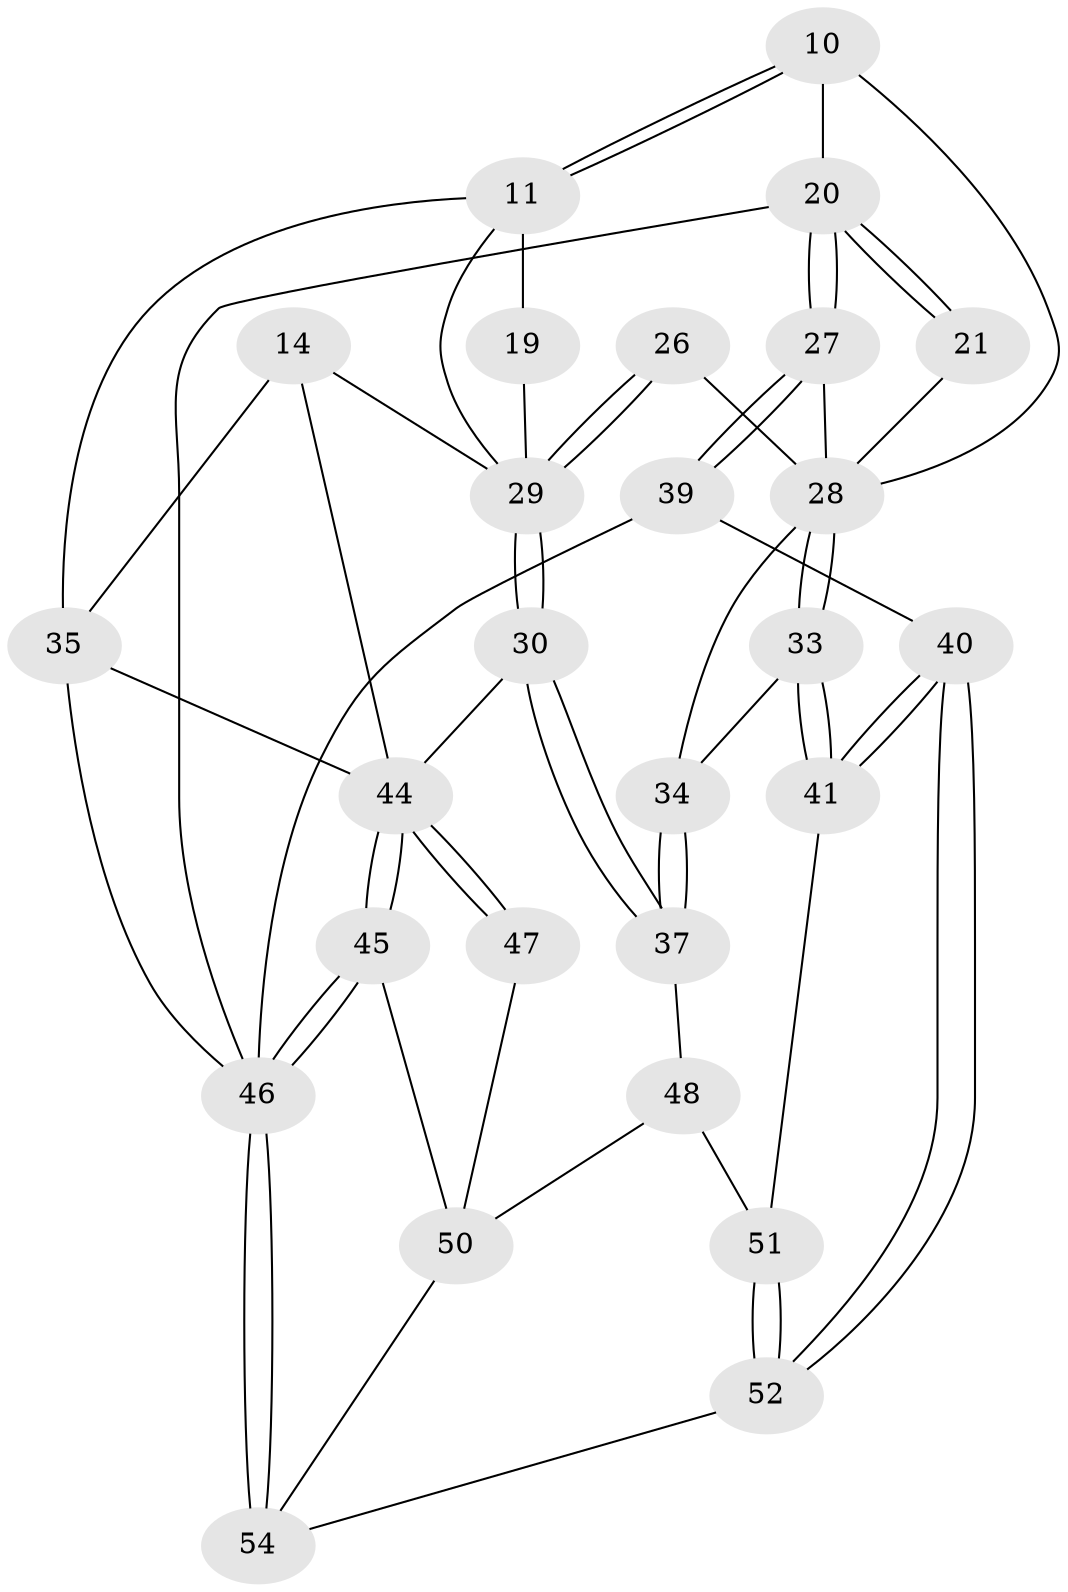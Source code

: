 // original degree distribution, {3: 0.037037037037037035, 4: 0.24074074074074073, 5: 0.5185185185185185, 6: 0.2037037037037037}
// Generated by graph-tools (version 1.1) at 2025/00/03/09/25 05:00:53]
// undirected, 27 vertices, 62 edges
graph export_dot {
graph [start="1"]
  node [color=gray90,style=filled];
  10 [pos="+0.6362746511420063+0.22481987945174337",super="+9+1"];
  11 [pos="+0.6157143753547444+0.22181000381517646",super="+8"];
  14 [pos="+0.10646838012453057+0.33059292224938946",super="+13"];
  19 [pos="+0.6082621305533332+0.22357198667558714"];
  20 [pos="+1+0.2707708020059028",super="+12"];
  21 [pos="+0.8634592989080075+0.22278584332133775"];
  26 [pos="+0.4869526947597029+0.32999609829436094"];
  27 [pos="+1+0.3177946978206734"];
  28 [pos="+0.9030476952541285+0.39464019873886313",super="+23+25"];
  29 [pos="+0.4265047040123806+0.5142212172796702",super="+18+24"];
  30 [pos="+0.43028545162806686+0.5663253203812132"];
  33 [pos="+0.8583325118317195+0.5394979707679881"];
  34 [pos="+0.7041987640749099+0.4602611144958249"];
  35 [pos="+0+0.3979159104659998",super="+15"];
  37 [pos="+0.4798197882001984+0.5984695575838087"];
  39 [pos="+1+0.7461097743760815"];
  40 [pos="+1+0.7235555954532344"];
  41 [pos="+0.9564662585501813+0.7107325766489934"];
  44 [pos="+0+0.6745153967392543",super="+36+32+31"];
  45 [pos="+0+0.8817553885032975"];
  46 [pos="+0+1",super="+4+38"];
  47 [pos="+0.24386415789503588+0.6946967048894035"];
  48 [pos="+0.4479214836671916+0.9612932818852779",super="+43"];
  50 [pos="+0.2503810210746999+0.8340526398265495",super="+49"];
  51 [pos="+0.7316705578691007+0.9363341489906003",super="+42"];
  52 [pos="+0.7814986884452765+1"];
  54 [pos="+0.3753466395868817+1",super="+53"];
  10 -- 11;
  10 -- 11;
  10 -- 20 [weight=2];
  10 -- 28;
  11 -- 19;
  11 -- 35;
  11 -- 29;
  14 -- 29;
  14 -- 35 [weight=2];
  14 -- 44;
  19 -- 29 [weight=2];
  20 -- 21 [weight=2];
  20 -- 21;
  20 -- 27;
  20 -- 27;
  20 -- 46 [weight=2];
  21 -- 28;
  26 -- 29 [weight=2];
  26 -- 29;
  26 -- 28;
  27 -- 28;
  27 -- 39;
  27 -- 39;
  28 -- 33;
  28 -- 33;
  28 -- 34;
  29 -- 30;
  29 -- 30;
  30 -- 37;
  30 -- 37;
  30 -- 44;
  33 -- 34;
  33 -- 41;
  33 -- 41;
  34 -- 37;
  34 -- 37;
  35 -- 46 [weight=2];
  35 -- 44;
  37 -- 48;
  39 -- 40;
  39 -- 46;
  40 -- 41;
  40 -- 41;
  40 -- 52;
  40 -- 52;
  41 -- 51;
  44 -- 45;
  44 -- 45;
  44 -- 47 [weight=2];
  44 -- 47;
  45 -- 46;
  45 -- 46;
  45 -- 50;
  46 -- 54 [weight=2];
  46 -- 54;
  47 -- 50;
  48 -- 51 [weight=2];
  48 -- 50;
  50 -- 54;
  51 -- 52;
  51 -- 52;
  52 -- 54;
}
